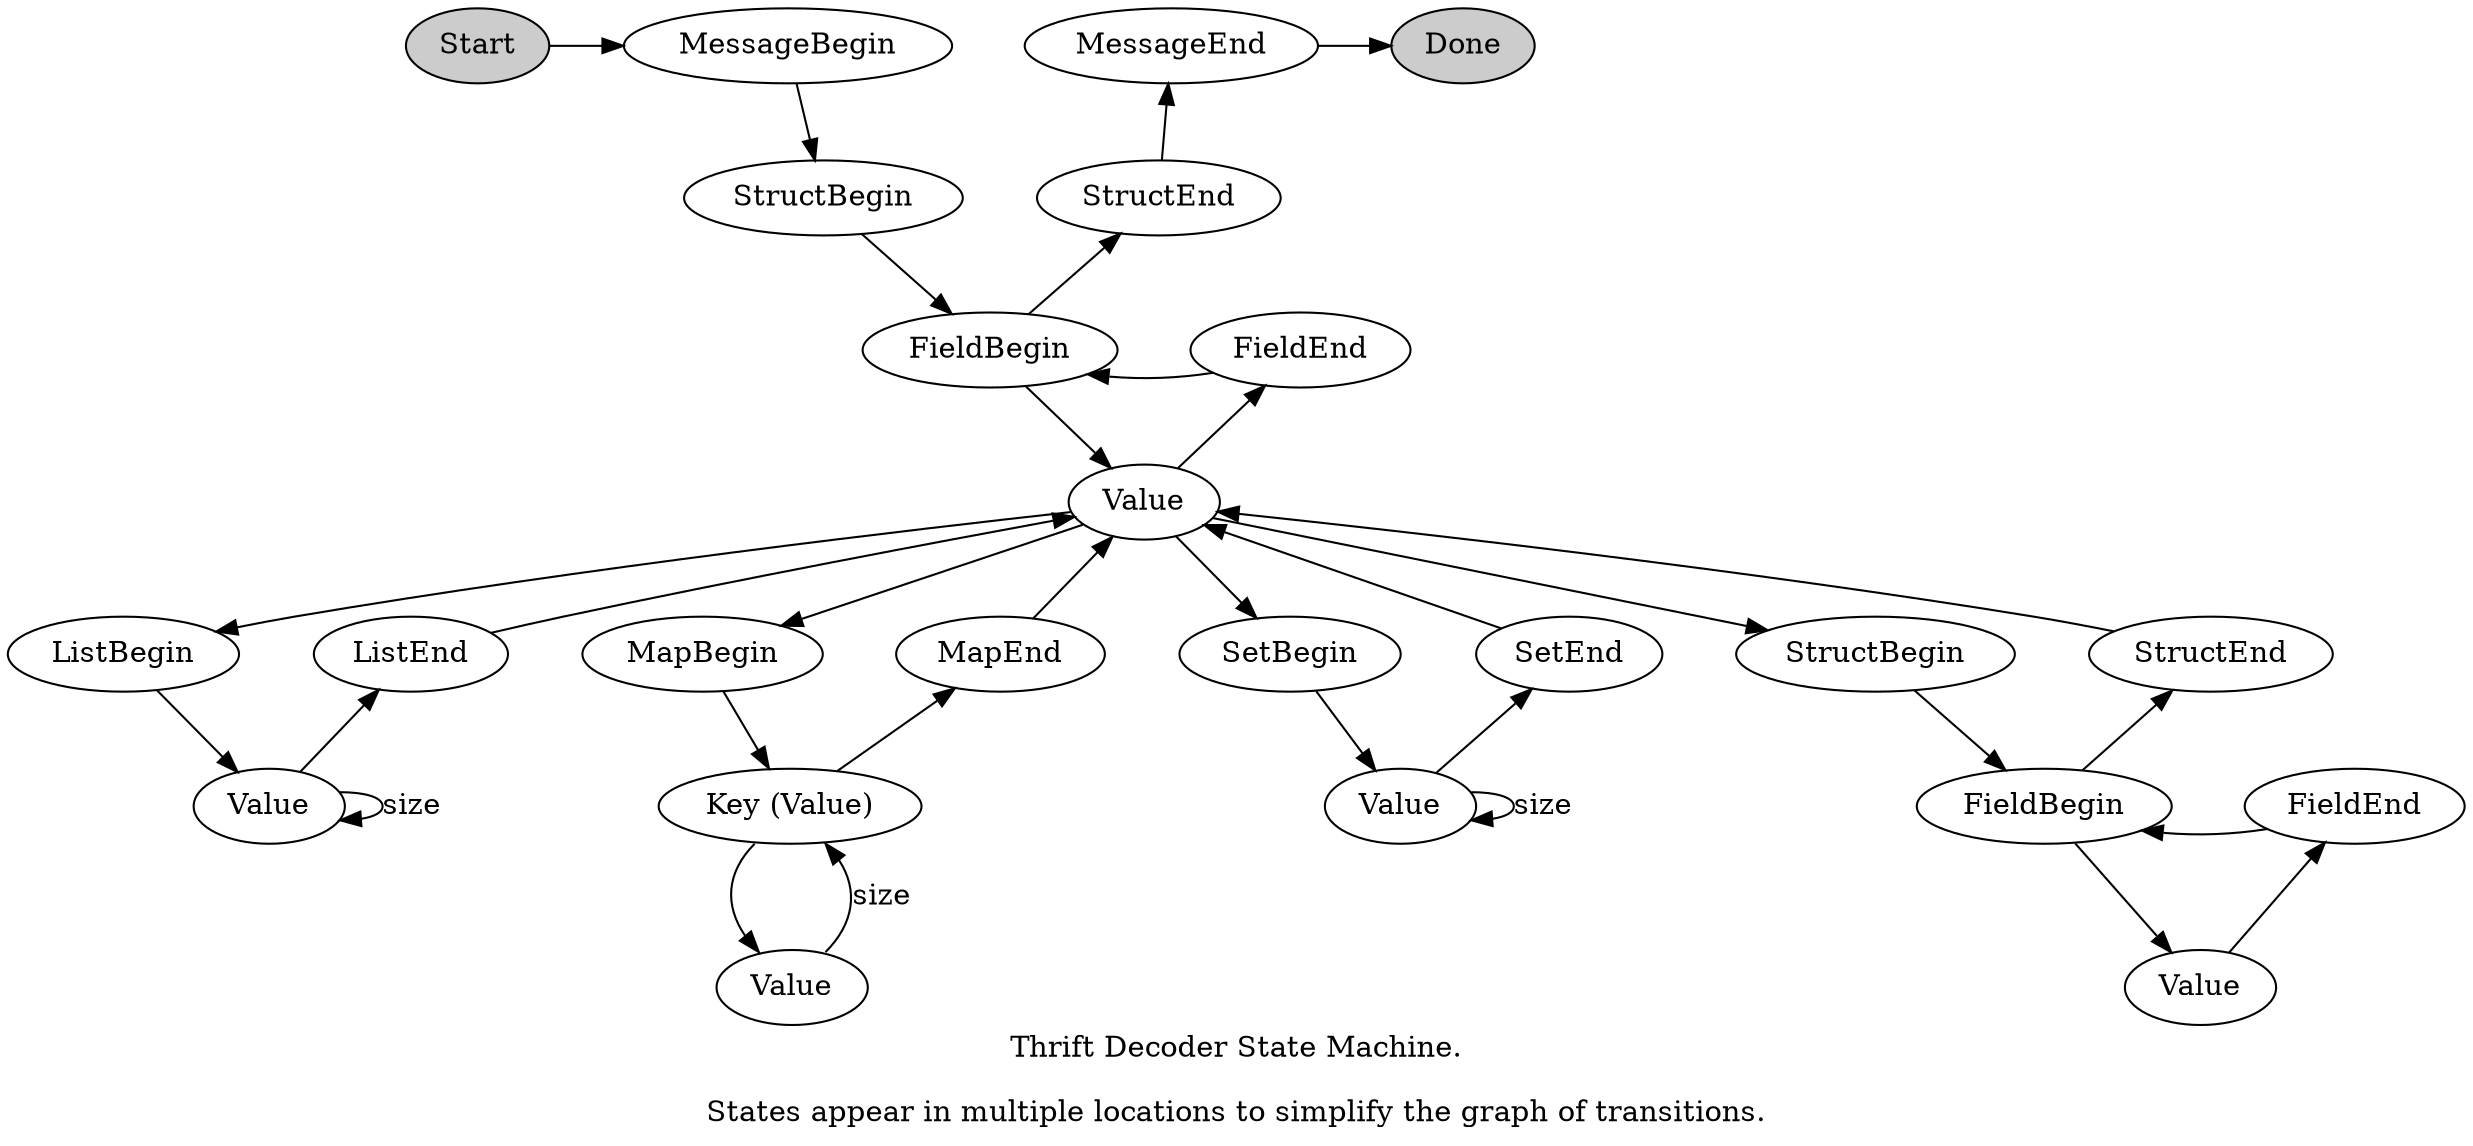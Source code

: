 /*
  graphviz dot file that renders the Thrift Decoder state machine.

  Rendered via: dot -Tsvg -o thrift_state_machine.svg thrift_state_machine.dot
*/
digraph {
  {
    rank = same;
    Start;
    MessageBegin;
    MessageEnd;
    Done;
  };

  {
    rank = same;
    StructBegin;
    StructEnd;
  };

  {
    rank = same;
    FieldBegin;
    FieldEnd;
  };

  {
    rank = same;
    Value;
  };

  {
    rank = same;
    ListBegin;
    ListEnd;
    MapBegin;
    MapEnd;
    SetBegin;
    SetEnd;
    StructValueBegin;
    StructValueEnd;
  };

  {
    rank = same;
    StructValueFieldBegin;
    StructValueFieldEnd;
  };

  Start -> MessageBegin;

  MessageBegin -> StructBegin;

  StructBegin -> FieldBegin;

  FieldBegin -> Value;
  FieldBegin -> StructEnd;

  Value -> FieldEnd;

  FieldEnd -> FieldBegin;

  StructEnd -> MessageEnd;

  MessageEnd -> Done;

  ListValue [label="Value"];
  Value -> ListBegin;
  ListBegin -> ListValue;
  ListValue -> ListValue [label="size"];
  ListValue -> ListEnd;
  ListEnd -> Value;

  MapKeyValue [label="Key (Value)"];
  MapValueValue [label="Value"];
  Value -> MapBegin;
  MapBegin -> MapKeyValue;
  MapKeyValue:sw -> MapValueValue:nw;
  MapKeyValue -> MapEnd;
  MapValueValue:ne -> MapKeyValue:se [label="size"];
  MapEnd -> Value;

  SetValue [label="Value"];
  Value -> SetBegin;
  SetBegin -> SetValue;
  SetValue -> SetValue [label="size"];
  SetValue -> SetEnd;
  SetEnd -> Value;

  StructValueBegin [label="StructBegin"];
  StructValueEnd [label="StructEnd"];
  StructValueFieldBegin [label="FieldBegin"];
  StructValueFieldEnd [label="FieldEnd"];
  StructValueValue [label="Value"];
  Value -> StructValueBegin;
  StructValueBegin -> StructValueFieldBegin;
  StructValueFieldBegin -> StructValueValue;
  StructValueFieldBegin -> StructValueEnd;
  StructValueValue -> StructValueFieldEnd;
  StructValueFieldEnd -> StructValueFieldBegin;
  StructValueEnd -> Value;

  graph [label="Thrift Decoder State Machine.\n\nStates appear in multiple locations to simplify the graph of transitions."];

  Start [style=filled, fillcolor="#cccccc"];
  Done [style=filled, fillcolor="#cccccc"];

  /* force ordering within ranks */
  MessageBegin -> MessageEnd [style=invis];
  StructBegin -> StructEnd [style=invis];
  FieldBegin -> FieldEnd [style=invis];
  ListBegin -> ListEnd -> MapBegin -> MapEnd -> SetBegin -> SetEnd -> StructValueBegin ->
    StructValueEnd [style=invis];
  StructValueFieldBegin -> StructValueFieldEnd [style=invis];
}
